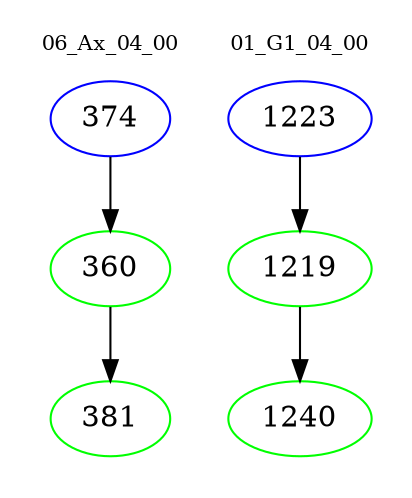 digraph{
subgraph cluster_0 {
color = white
label = "06_Ax_04_00";
fontsize=10;
T0_374 [label="374", color="blue"]
T0_374 -> T0_360 [color="black"]
T0_360 [label="360", color="green"]
T0_360 -> T0_381 [color="black"]
T0_381 [label="381", color="green"]
}
subgraph cluster_1 {
color = white
label = "01_G1_04_00";
fontsize=10;
T1_1223 [label="1223", color="blue"]
T1_1223 -> T1_1219 [color="black"]
T1_1219 [label="1219", color="green"]
T1_1219 -> T1_1240 [color="black"]
T1_1240 [label="1240", color="green"]
}
}
